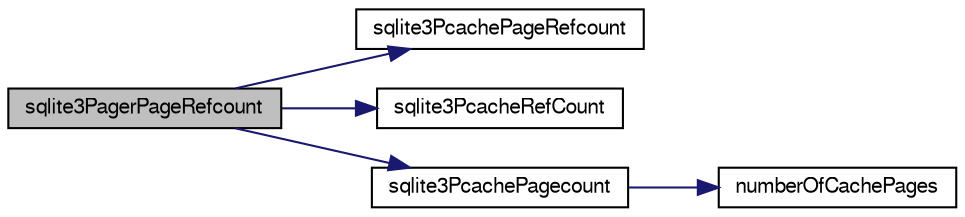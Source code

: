digraph "sqlite3PagerPageRefcount"
{
  edge [fontname="FreeSans",fontsize="10",labelfontname="FreeSans",labelfontsize="10"];
  node [fontname="FreeSans",fontsize="10",shape=record];
  rankdir="LR";
  Node634692 [label="sqlite3PagerPageRefcount",height=0.2,width=0.4,color="black", fillcolor="grey75", style="filled", fontcolor="black"];
  Node634692 -> Node634693 [color="midnightblue",fontsize="10",style="solid",fontname="FreeSans"];
  Node634693 [label="sqlite3PcachePageRefcount",height=0.2,width=0.4,color="black", fillcolor="white", style="filled",URL="$sqlite3_8c.html#a4010b85eb18d6cc834f0f9ced4f6a274"];
  Node634692 -> Node634694 [color="midnightblue",fontsize="10",style="solid",fontname="FreeSans"];
  Node634694 [label="sqlite3PcacheRefCount",height=0.2,width=0.4,color="black", fillcolor="white", style="filled",URL="$sqlite3_8c.html#adee2536d23ec9628e0883ccab03b3429"];
  Node634692 -> Node634695 [color="midnightblue",fontsize="10",style="solid",fontname="FreeSans"];
  Node634695 [label="sqlite3PcachePagecount",height=0.2,width=0.4,color="black", fillcolor="white", style="filled",URL="$sqlite3_8c.html#a5d5e74b7acdd0ab46b5caaea93b9b8d4"];
  Node634695 -> Node634696 [color="midnightblue",fontsize="10",style="solid",fontname="FreeSans"];
  Node634696 [label="numberOfCachePages",height=0.2,width=0.4,color="black", fillcolor="white", style="filled",URL="$sqlite3_8c.html#a0b88ce0be99c4ea2b2098317162fb590"];
}
